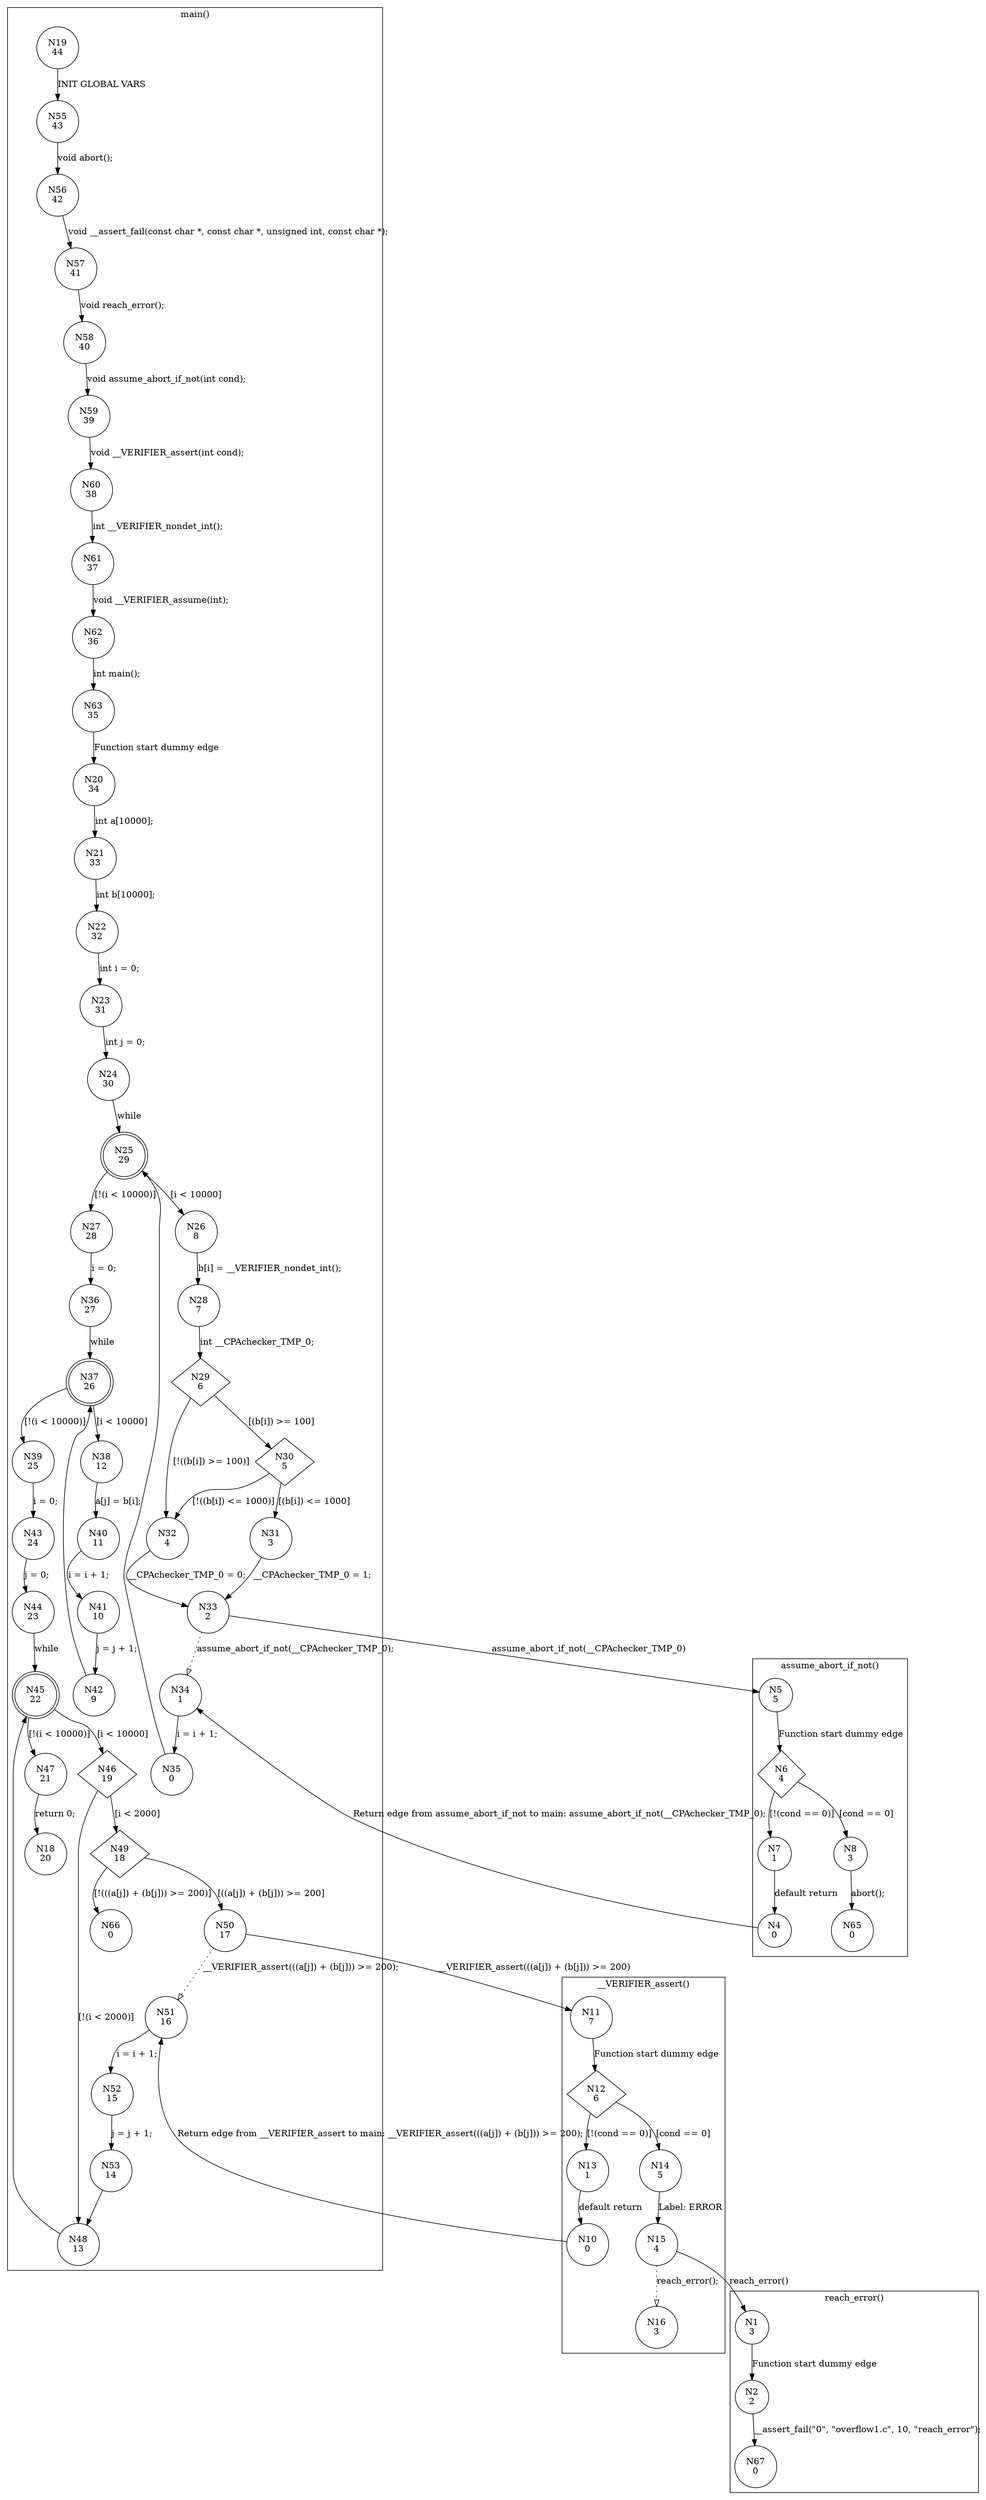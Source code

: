 digraph CFA {
19 [shape="circle" label="N19\n44"]
55 [shape="circle" label="N55\n43"]
56 [shape="circle" label="N56\n42"]
57 [shape="circle" label="N57\n41"]
58 [shape="circle" label="N58\n40"]
59 [shape="circle" label="N59\n39"]
60 [shape="circle" label="N60\n38"]
61 [shape="circle" label="N61\n37"]
62 [shape="circle" label="N62\n36"]
63 [shape="circle" label="N63\n35"]
20 [shape="circle" label="N20\n34"]
21 [shape="circle" label="N21\n33"]
22 [shape="circle" label="N22\n32"]
23 [shape="circle" label="N23\n31"]
24 [shape="circle" label="N24\n30"]
25 [shape="doublecircle" label="N25\n29"]
27 [shape="circle" label="N27\n28"]
36 [shape="circle" label="N36\n27"]
37 [shape="doublecircle" label="N37\n26"]
39 [shape="circle" label="N39\n25"]
43 [shape="circle" label="N43\n24"]
44 [shape="circle" label="N44\n23"]
45 [shape="doublecircle" label="N45\n22"]
47 [shape="circle" label="N47\n21"]
18 [shape="circle" label="N18\n20"]
46 [shape="diamond" label="N46\n19"]
48 [shape="circle" label="N48\n13"]
49 [shape="diamond" label="N49\n18"]
66 [shape="circle" label="N66\n0"]
50 [shape="circle" label="N50\n17"]
11 [shape="circle" label="N11\n7"]
12 [shape="diamond" label="N12\n6"]
13 [shape="circle" label="N13\n1"]
10 [shape="circle" label="N10\n0"]
51 [shape="circle" label="N51\n16"]
52 [shape="circle" label="N52\n15"]
53 [shape="circle" label="N53\n14"]
14 [shape="circle" label="N14\n5"]
15 [shape="circle" label="N15\n4"]
1 [shape="circle" label="N1\n3"]
2 [shape="circle" label="N2\n2"]
67 [shape="circle" label="N67\n0"]
16 [shape="circle" label="N16\n3"]
38 [shape="circle" label="N38\n12"]
40 [shape="circle" label="N40\n11"]
41 [shape="circle" label="N41\n10"]
42 [shape="circle" label="N42\n9"]
26 [shape="circle" label="N26\n8"]
28 [shape="circle" label="N28\n7"]
29 [shape="diamond" label="N29\n6"]
32 [shape="circle" label="N32\n4"]
33 [shape="circle" label="N33\n2"]
5 [shape="circle" label="N5\n5"]
6 [shape="diamond" label="N6\n4"]
7 [shape="circle" label="N7\n1"]
4 [shape="circle" label="N4\n0"]
34 [shape="circle" label="N34\n1"]
35 [shape="circle" label="N35\n0"]
8 [shape="circle" label="N8\n3"]
65 [shape="circle" label="N65\n0"]
30 [shape="diamond" label="N30\n5"]
31 [shape="circle" label="N31\n3"]
node [shape="circle"]
subgraph cluster___VERIFIER_assert {
label="__VERIFIER_assert()"
11 -> 12 [label="Function start dummy edge"]
12 -> 14 [label="[cond == 0]"]
12 -> 13 [label="[!(cond == 0)]"]
13 -> 10 [label="default return"]
14 -> 15 [label="Label: ERROR"]
15 -> 16 [label="reach_error();" style="dotted" arrowhead="empty"]}
subgraph cluster_assume_abort_if_not {
label="assume_abort_if_not()"
5 -> 6 [label="Function start dummy edge"]
6 -> 8 [label="[cond == 0]"]
6 -> 7 [label="[!(cond == 0)]"]
7 -> 4 [label="default return"]
8 -> 65 [label="abort();"]}
subgraph cluster_main {
label="main()"
19 -> 55 [label="INIT GLOBAL VARS"]
55 -> 56 [label="void abort();"]
56 -> 57 [label="void __assert_fail(const char *, const char *, unsigned int, const char *);"]
57 -> 58 [label="void reach_error();"]
58 -> 59 [label="void assume_abort_if_not(int cond);"]
59 -> 60 [label="void __VERIFIER_assert(int cond);"]
60 -> 61 [label="int __VERIFIER_nondet_int();"]
61 -> 62 [label="void __VERIFIER_assume(int);"]
62 -> 63 [label="int main();"]
63 -> 20 [label="Function start dummy edge"]
20 -> 21 [label="int a[10000];"]
21 -> 22 [label="int b[10000];"]
22 -> 23 [label="int i = 0;"]
23 -> 24 [label="int j = 0;"]
24 -> 25 [label="while"]
25 -> 26 [label="[i < 10000]"]
25 -> 27 [label="[!(i < 10000)]"]
27 -> 36 [label="i = 0;"]
36 -> 37 [label="while"]
37 -> 38 [label="[i < 10000]"]
37 -> 39 [label="[!(i < 10000)]"]
39 -> 43 [label="i = 0;"]
43 -> 44 [label="j = 0;"]
44 -> 45 [label="while"]
45 -> 46 [label="[i < 10000]"]
45 -> 47 [label="[!(i < 10000)]"]
47 -> 18 [label="return 0;"]
46 -> 49 [label="[i < 2000]"]
46 -> 48 [label="[!(i < 2000)]"]
48 -> 45 [label=""]
49 -> 50 [label="[((a[j]) + (b[j])) >= 200]"]
49 -> 66 [label="[!(((a[j]) + (b[j])) >= 200)]"]
50 -> 51 [label="__VERIFIER_assert(((a[j]) + (b[j])) >= 200);" style="dotted" arrowhead="empty"]
51 -> 52 [label="i = i + 1;"]
52 -> 53 [label="j = j + 1;"]
53 -> 48 [label=""]
38 -> 40 [label="a[j] = b[i];"]
40 -> 41 [label="i = i + 1;"]
41 -> 42 [label="j = j + 1;"]
42 -> 37 [label=""]
26 -> 28 [label="b[i] = __VERIFIER_nondet_int();"]
28 -> 29 [label="int __CPAchecker_TMP_0;"]
29 -> 30 [label="[(b[i]) >= 100]"]
29 -> 32 [label="[!((b[i]) >= 100)]"]
32 -> 33 [label="__CPAchecker_TMP_0 = 0;"]
33 -> 34 [label="assume_abort_if_not(__CPAchecker_TMP_0);" style="dotted" arrowhead="empty"]
34 -> 35 [label="i = i + 1;"]
35 -> 25 [label=""]
30 -> 31 [label="[(b[i]) <= 1000]"]
30 -> 32 [label="[!((b[i]) <= 1000)]"]
31 -> 33 [label="__CPAchecker_TMP_0 = 1;"]}
subgraph cluster_reach_error {
label="reach_error()"
1 -> 2 [label="Function start dummy edge"]
2 -> 67 [label="__assert_fail(\"0\", \"overflow1.c\", 10, \"reach_error\");"]}
50 -> 11 [label="__VERIFIER_assert(((a[j]) + (b[j])) >= 200)"]
10 -> 51 [label="Return edge from __VERIFIER_assert to main: __VERIFIER_assert(((a[j]) + (b[j])) >= 200);"]
15 -> 1 [label="reach_error()"]
33 -> 5 [label="assume_abort_if_not(__CPAchecker_TMP_0)"]
4 -> 34 [label="Return edge from assume_abort_if_not to main: assume_abort_if_not(__CPAchecker_TMP_0);"]}